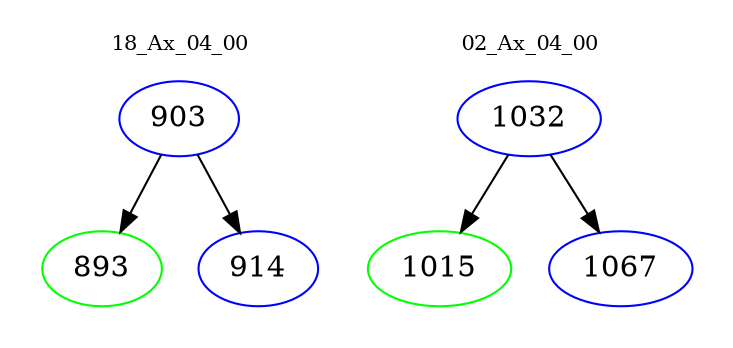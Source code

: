 digraph{
subgraph cluster_0 {
color = white
label = "18_Ax_04_00";
fontsize=10;
T0_903 [label="903", color="blue"]
T0_903 -> T0_893 [color="black"]
T0_893 [label="893", color="green"]
T0_903 -> T0_914 [color="black"]
T0_914 [label="914", color="blue"]
}
subgraph cluster_1 {
color = white
label = "02_Ax_04_00";
fontsize=10;
T1_1032 [label="1032", color="blue"]
T1_1032 -> T1_1015 [color="black"]
T1_1015 [label="1015", color="green"]
T1_1032 -> T1_1067 [color="black"]
T1_1067 [label="1067", color="blue"]
}
}
